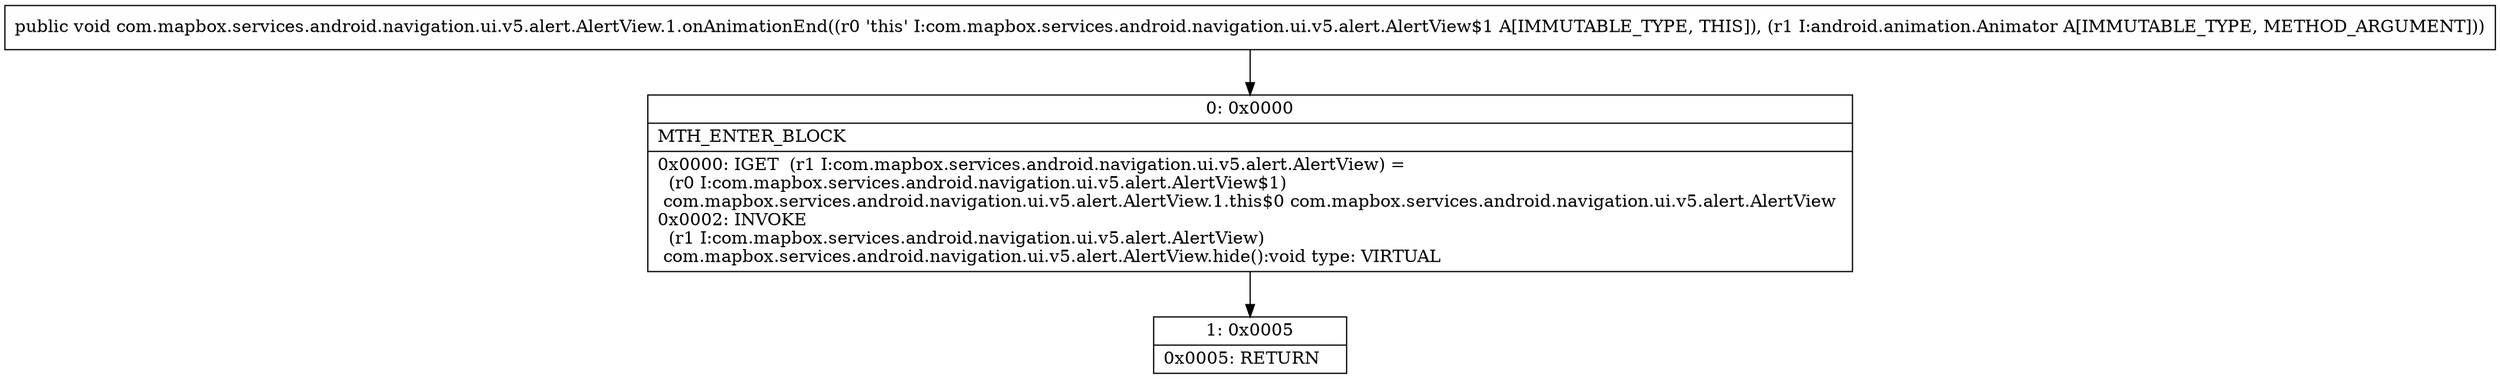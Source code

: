 digraph "CFG forcom.mapbox.services.android.navigation.ui.v5.alert.AlertView.1.onAnimationEnd(Landroid\/animation\/Animator;)V" {
Node_0 [shape=record,label="{0\:\ 0x0000|MTH_ENTER_BLOCK\l|0x0000: IGET  (r1 I:com.mapbox.services.android.navigation.ui.v5.alert.AlertView) = \l  (r0 I:com.mapbox.services.android.navigation.ui.v5.alert.AlertView$1)\l com.mapbox.services.android.navigation.ui.v5.alert.AlertView.1.this$0 com.mapbox.services.android.navigation.ui.v5.alert.AlertView \l0x0002: INVOKE  \l  (r1 I:com.mapbox.services.android.navigation.ui.v5.alert.AlertView)\l com.mapbox.services.android.navigation.ui.v5.alert.AlertView.hide():void type: VIRTUAL \l}"];
Node_1 [shape=record,label="{1\:\ 0x0005|0x0005: RETURN   \l}"];
MethodNode[shape=record,label="{public void com.mapbox.services.android.navigation.ui.v5.alert.AlertView.1.onAnimationEnd((r0 'this' I:com.mapbox.services.android.navigation.ui.v5.alert.AlertView$1 A[IMMUTABLE_TYPE, THIS]), (r1 I:android.animation.Animator A[IMMUTABLE_TYPE, METHOD_ARGUMENT])) }"];
MethodNode -> Node_0;
Node_0 -> Node_1;
}

